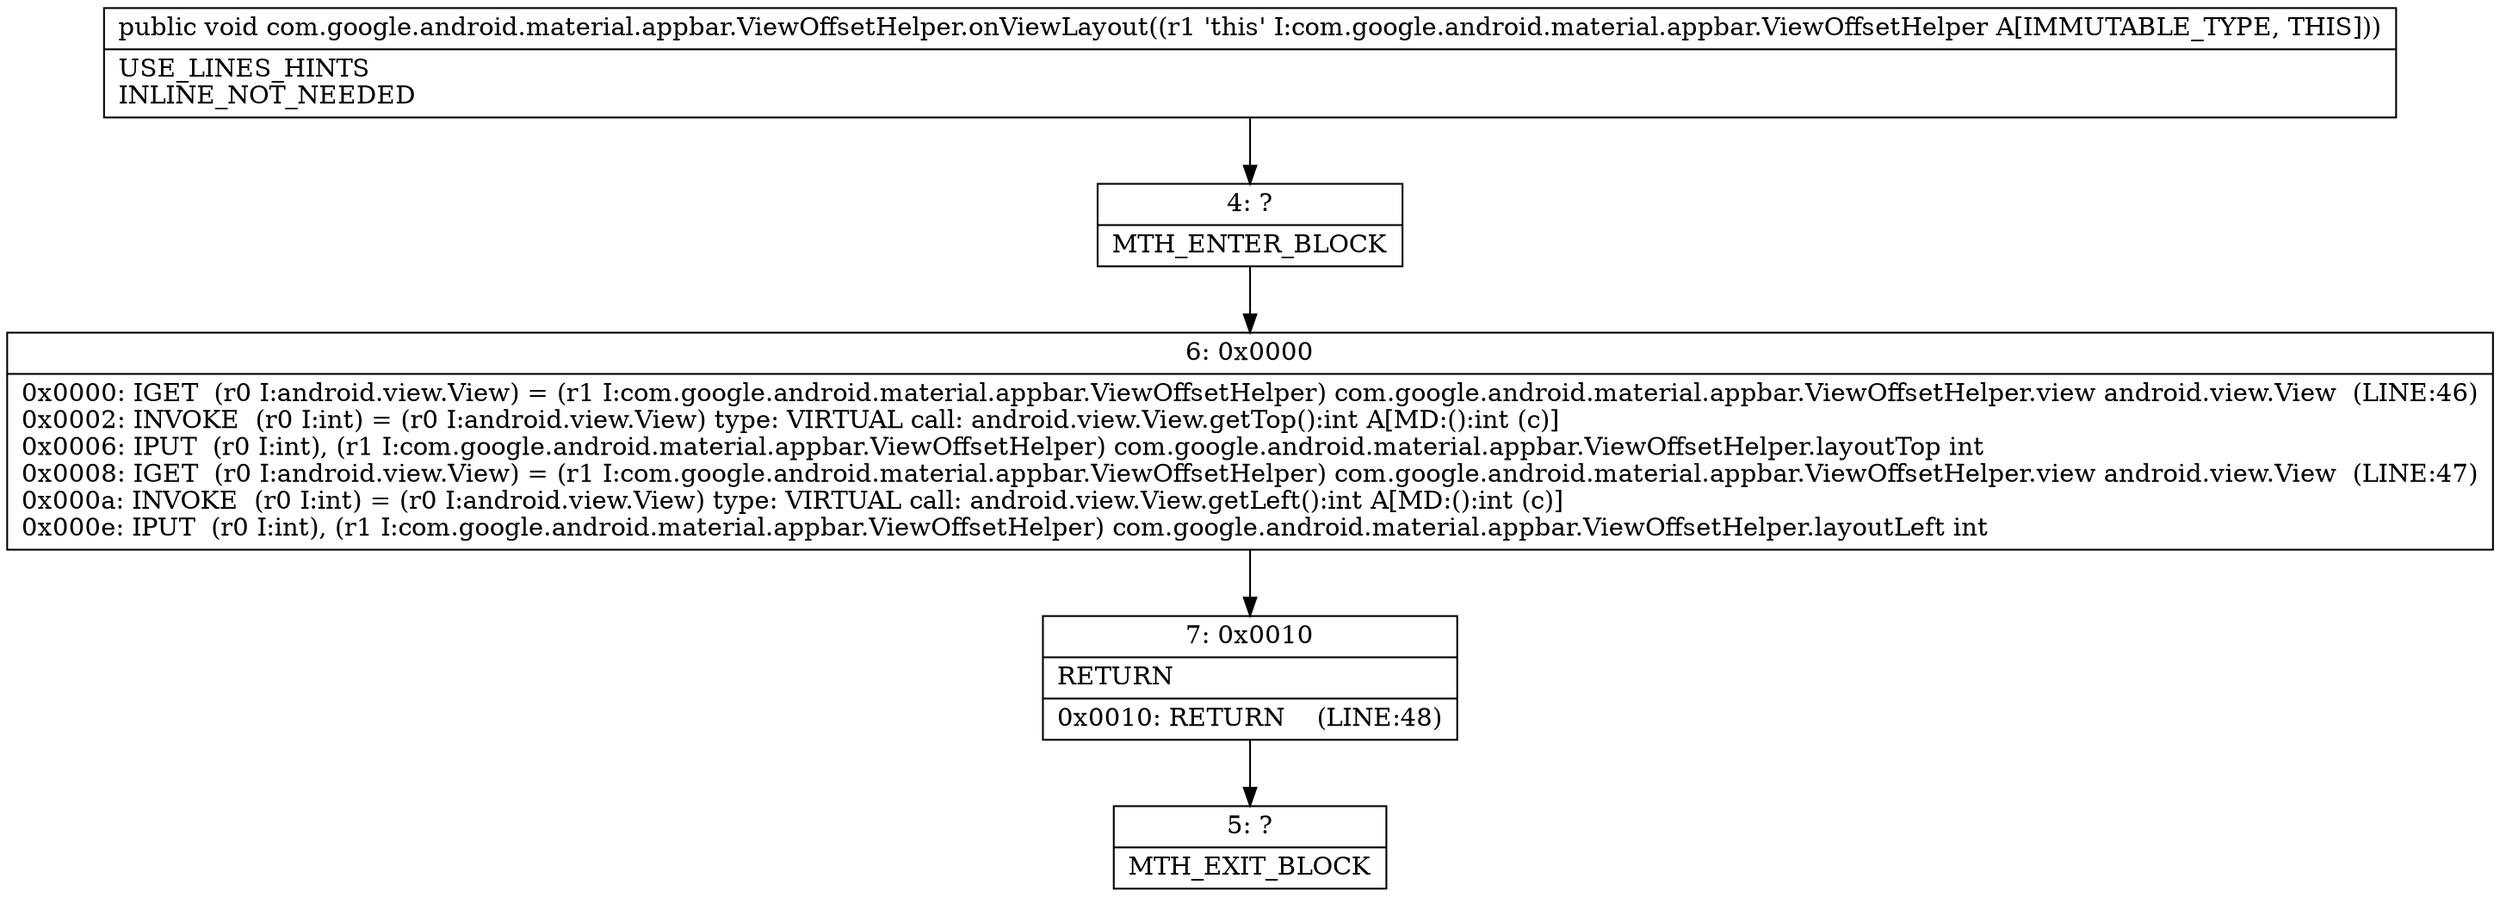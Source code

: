 digraph "CFG forcom.google.android.material.appbar.ViewOffsetHelper.onViewLayout()V" {
Node_4 [shape=record,label="{4\:\ ?|MTH_ENTER_BLOCK\l}"];
Node_6 [shape=record,label="{6\:\ 0x0000|0x0000: IGET  (r0 I:android.view.View) = (r1 I:com.google.android.material.appbar.ViewOffsetHelper) com.google.android.material.appbar.ViewOffsetHelper.view android.view.View  (LINE:46)\l0x0002: INVOKE  (r0 I:int) = (r0 I:android.view.View) type: VIRTUAL call: android.view.View.getTop():int A[MD:():int (c)]\l0x0006: IPUT  (r0 I:int), (r1 I:com.google.android.material.appbar.ViewOffsetHelper) com.google.android.material.appbar.ViewOffsetHelper.layoutTop int \l0x0008: IGET  (r0 I:android.view.View) = (r1 I:com.google.android.material.appbar.ViewOffsetHelper) com.google.android.material.appbar.ViewOffsetHelper.view android.view.View  (LINE:47)\l0x000a: INVOKE  (r0 I:int) = (r0 I:android.view.View) type: VIRTUAL call: android.view.View.getLeft():int A[MD:():int (c)]\l0x000e: IPUT  (r0 I:int), (r1 I:com.google.android.material.appbar.ViewOffsetHelper) com.google.android.material.appbar.ViewOffsetHelper.layoutLeft int \l}"];
Node_7 [shape=record,label="{7\:\ 0x0010|RETURN\l|0x0010: RETURN    (LINE:48)\l}"];
Node_5 [shape=record,label="{5\:\ ?|MTH_EXIT_BLOCK\l}"];
MethodNode[shape=record,label="{public void com.google.android.material.appbar.ViewOffsetHelper.onViewLayout((r1 'this' I:com.google.android.material.appbar.ViewOffsetHelper A[IMMUTABLE_TYPE, THIS]))  | USE_LINES_HINTS\lINLINE_NOT_NEEDED\l}"];
MethodNode -> Node_4;Node_4 -> Node_6;
Node_6 -> Node_7;
Node_7 -> Node_5;
}


